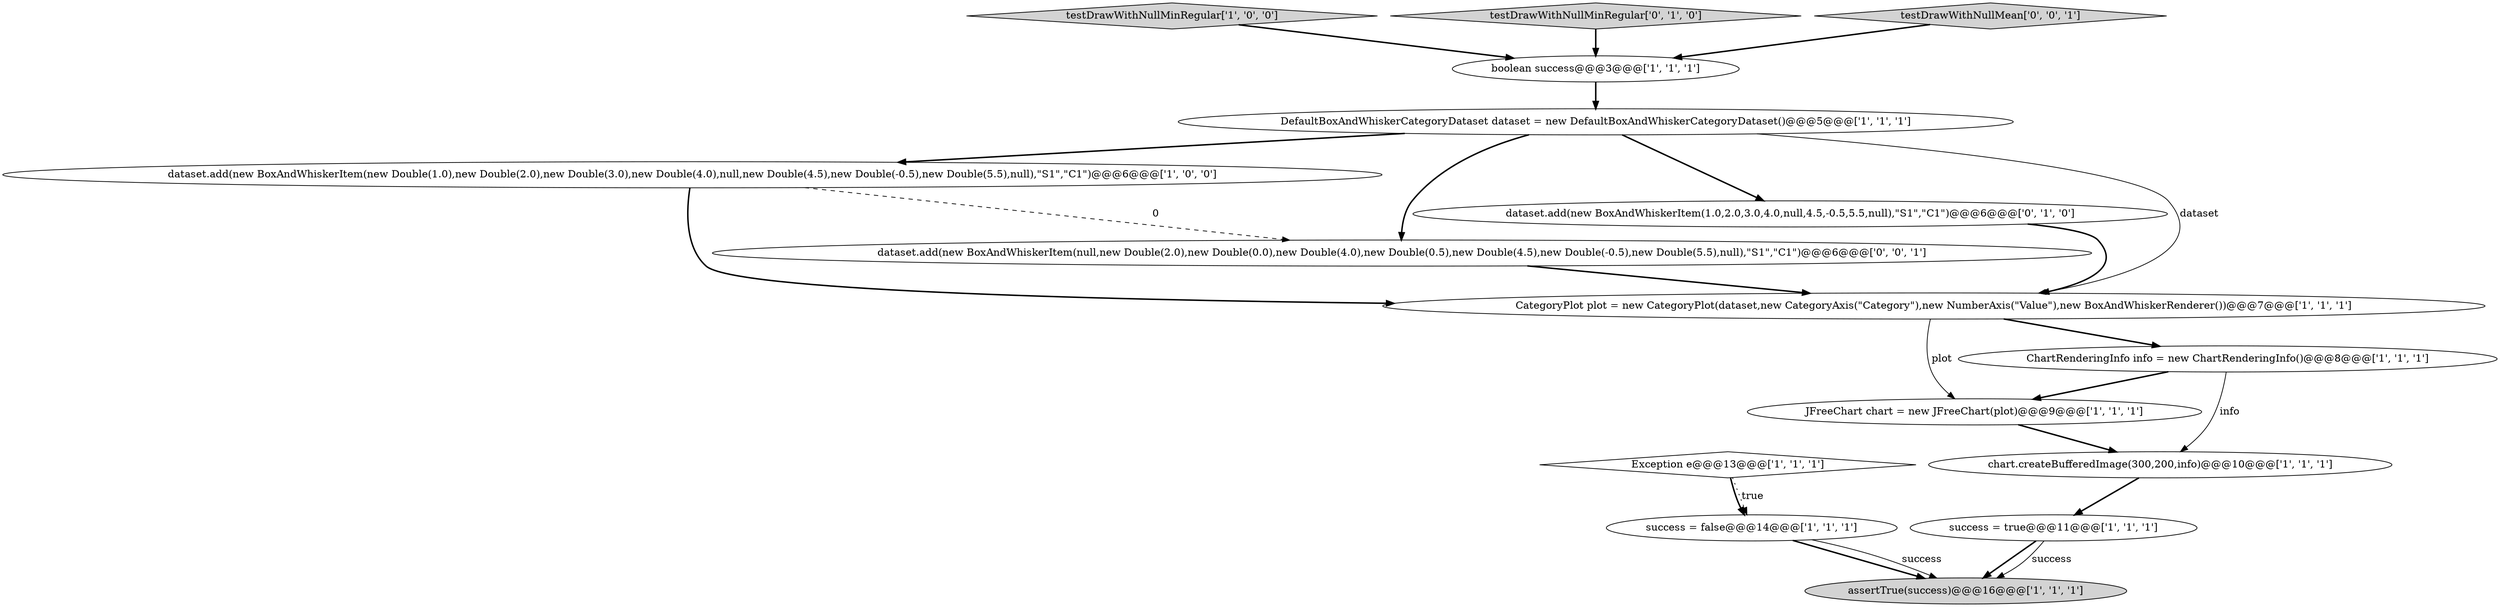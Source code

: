 digraph {
8 [style = filled, label = "JFreeChart chart = new JFreeChart(plot)@@@9@@@['1', '1', '1']", fillcolor = white, shape = ellipse image = "AAA0AAABBB1BBB"];
7 [style = filled, label = "testDrawWithNullMinRegular['1', '0', '0']", fillcolor = lightgray, shape = diamond image = "AAA0AAABBB1BBB"];
0 [style = filled, label = "boolean success@@@3@@@['1', '1', '1']", fillcolor = white, shape = ellipse image = "AAA0AAABBB1BBB"];
9 [style = filled, label = "chart.createBufferedImage(300,200,info)@@@10@@@['1', '1', '1']", fillcolor = white, shape = ellipse image = "AAA0AAABBB1BBB"];
4 [style = filled, label = "DefaultBoxAndWhiskerCategoryDataset dataset = new DefaultBoxAndWhiskerCategoryDataset()@@@5@@@['1', '1', '1']", fillcolor = white, shape = ellipse image = "AAA0AAABBB1BBB"];
5 [style = filled, label = "dataset.add(new BoxAndWhiskerItem(new Double(1.0),new Double(2.0),new Double(3.0),new Double(4.0),null,new Double(4.5),new Double(-0.5),new Double(5.5),null),\"S1\",\"C1\")@@@6@@@['1', '0', '0']", fillcolor = white, shape = ellipse image = "AAA0AAABBB1BBB"];
1 [style = filled, label = "success = false@@@14@@@['1', '1', '1']", fillcolor = white, shape = ellipse image = "AAA0AAABBB1BBB"];
11 [style = filled, label = "Exception e@@@13@@@['1', '1', '1']", fillcolor = white, shape = diamond image = "AAA0AAABBB1BBB"];
13 [style = filled, label = "dataset.add(new BoxAndWhiskerItem(1.0,2.0,3.0,4.0,null,4.5,-0.5,5.5,null),\"S1\",\"C1\")@@@6@@@['0', '1', '0']", fillcolor = white, shape = ellipse image = "AAA0AAABBB2BBB"];
6 [style = filled, label = "ChartRenderingInfo info = new ChartRenderingInfo()@@@8@@@['1', '1', '1']", fillcolor = white, shape = ellipse image = "AAA0AAABBB1BBB"];
10 [style = filled, label = "success = true@@@11@@@['1', '1', '1']", fillcolor = white, shape = ellipse image = "AAA0AAABBB1BBB"];
12 [style = filled, label = "testDrawWithNullMinRegular['0', '1', '0']", fillcolor = lightgray, shape = diamond image = "AAA0AAABBB2BBB"];
14 [style = filled, label = "testDrawWithNullMean['0', '0', '1']", fillcolor = lightgray, shape = diamond image = "AAA0AAABBB3BBB"];
2 [style = filled, label = "assertTrue(success)@@@16@@@['1', '1', '1']", fillcolor = lightgray, shape = ellipse image = "AAA0AAABBB1BBB"];
15 [style = filled, label = "dataset.add(new BoxAndWhiskerItem(null,new Double(2.0),new Double(0.0),new Double(4.0),new Double(0.5),new Double(4.5),new Double(-0.5),new Double(5.5),null),\"S1\",\"C1\")@@@6@@@['0', '0', '1']", fillcolor = white, shape = ellipse image = "AAA0AAABBB3BBB"];
3 [style = filled, label = "CategoryPlot plot = new CategoryPlot(dataset,new CategoryAxis(\"Category\"),new NumberAxis(\"Value\"),new BoxAndWhiskerRenderer())@@@7@@@['1', '1', '1']", fillcolor = white, shape = ellipse image = "AAA0AAABBB1BBB"];
12->0 [style = bold, label=""];
0->4 [style = bold, label=""];
8->9 [style = bold, label=""];
10->2 [style = bold, label=""];
4->5 [style = bold, label=""];
11->1 [style = bold, label=""];
14->0 [style = bold, label=""];
6->8 [style = bold, label=""];
4->3 [style = solid, label="dataset"];
3->6 [style = bold, label=""];
11->1 [style = dotted, label="true"];
10->2 [style = solid, label="success"];
7->0 [style = bold, label=""];
15->3 [style = bold, label=""];
3->8 [style = solid, label="plot"];
13->3 [style = bold, label=""];
4->13 [style = bold, label=""];
5->3 [style = bold, label=""];
4->15 [style = bold, label=""];
1->2 [style = bold, label=""];
5->15 [style = dashed, label="0"];
6->9 [style = solid, label="info"];
9->10 [style = bold, label=""];
1->2 [style = solid, label="success"];
}
